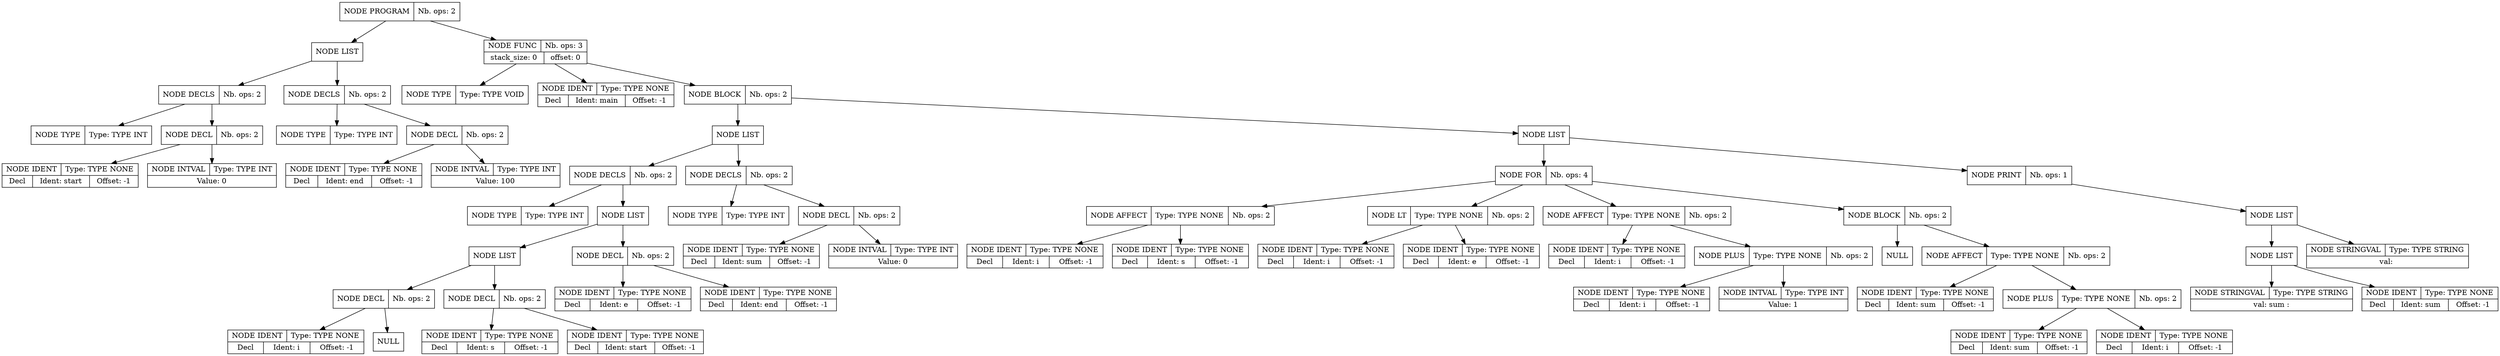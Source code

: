 digraph global_vars {
    N1 [shape=record, label="{{NODE PROGRAM|Nb. ops: 2}}"];
    N2 [shape=record, label="{{NODE LIST}}"];
    N3 [shape=record, label="{{NODE DECLS|Nb. ops: 2}}"];
    N4 [shape=record, label="{{NODE TYPE|Type: TYPE INT}}"];
    edge[tailclip=true];
    N3 -> N4
    N5 [shape=record, label="{{NODE DECL|Nb. ops: 2}}"];
    N6 [shape=record, label="{{NODE IDENT|Type: TYPE NONE}|{<decl>Decl      |Ident: start|Offset: -1}}"];
    edge[tailclip=true];
    N5 -> N6
    N7 [shape=record, label="{{NODE INTVAL|Type: TYPE INT}|{Value: 0}}"];
    edge[tailclip=true];
    N5 -> N7
    edge[tailclip=true];
    N3 -> N5
    edge[tailclip=true];
    N2 -> N3
    N8 [shape=record, label="{{NODE DECLS|Nb. ops: 2}}"];
    N9 [shape=record, label="{{NODE TYPE|Type: TYPE INT}}"];
    edge[tailclip=true];
    N8 -> N9
    N10 [shape=record, label="{{NODE DECL|Nb. ops: 2}}"];
    N11 [shape=record, label="{{NODE IDENT|Type: TYPE NONE}|{<decl>Decl      |Ident: end|Offset: -1}}"];
    edge[tailclip=true];
    N10 -> N11
    N12 [shape=record, label="{{NODE INTVAL|Type: TYPE INT}|{Value: 100}}"];
    edge[tailclip=true];
    N10 -> N12
    edge[tailclip=true];
    N8 -> N10
    edge[tailclip=true];
    N2 -> N8
    edge[tailclip=true];
    N1 -> N2
    N13 [shape=record, label="{{NODE FUNC|Nb. ops: 3}|{stack_size: 0|offset: 0}}"];
    N14 [shape=record, label="{{NODE TYPE|Type: TYPE VOID}}"];
    edge[tailclip=true];
    N13 -> N14
    N15 [shape=record, label="{{NODE IDENT|Type: TYPE NONE}|{<decl>Decl      |Ident: main|Offset: -1}}"];
    edge[tailclip=true];
    N13 -> N15
    N16 [shape=record, label="{{NODE BLOCK|Nb. ops: 2}}"];
    N17 [shape=record, label="{{NODE LIST}}"];
    N18 [shape=record, label="{{NODE DECLS|Nb. ops: 2}}"];
    N19 [shape=record, label="{{NODE TYPE|Type: TYPE INT}}"];
    edge[tailclip=true];
    N18 -> N19
    N20 [shape=record, label="{{NODE LIST}}"];
    N21 [shape=record, label="{{NODE LIST}}"];
    N22 [shape=record, label="{{NODE DECL|Nb. ops: 2}}"];
    N23 [shape=record, label="{{NODE IDENT|Type: TYPE NONE}|{<decl>Decl      |Ident: i|Offset: -1}}"];
    edge[tailclip=true];
    N22 -> N23
    N24 [shape=record, label="{{NULL}}"];
    edge[tailclip=true];
    N22 -> N24
    edge[tailclip=true];
    N21 -> N22
    N25 [shape=record, label="{{NODE DECL|Nb. ops: 2}}"];
    N26 [shape=record, label="{{NODE IDENT|Type: TYPE NONE}|{<decl>Decl      |Ident: s|Offset: -1}}"];
    edge[tailclip=true];
    N25 -> N26
    N27 [shape=record, label="{{NODE IDENT|Type: TYPE NONE}|{<decl>Decl      |Ident: start|Offset: -1}}"];
    edge[tailclip=true];
    N25 -> N27
    edge[tailclip=true];
    N21 -> N25
    edge[tailclip=true];
    N20 -> N21
    N28 [shape=record, label="{{NODE DECL|Nb. ops: 2}}"];
    N29 [shape=record, label="{{NODE IDENT|Type: TYPE NONE}|{<decl>Decl      |Ident: e|Offset: -1}}"];
    edge[tailclip=true];
    N28 -> N29
    N30 [shape=record, label="{{NODE IDENT|Type: TYPE NONE}|{<decl>Decl      |Ident: end|Offset: -1}}"];
    edge[tailclip=true];
    N28 -> N30
    edge[tailclip=true];
    N20 -> N28
    edge[tailclip=true];
    N18 -> N20
    edge[tailclip=true];
    N17 -> N18
    N31 [shape=record, label="{{NODE DECLS|Nb. ops: 2}}"];
    N32 [shape=record, label="{{NODE TYPE|Type: TYPE INT}}"];
    edge[tailclip=true];
    N31 -> N32
    N33 [shape=record, label="{{NODE DECL|Nb. ops: 2}}"];
    N34 [shape=record, label="{{NODE IDENT|Type: TYPE NONE}|{<decl>Decl      |Ident: sum|Offset: -1}}"];
    edge[tailclip=true];
    N33 -> N34
    N35 [shape=record, label="{{NODE INTVAL|Type: TYPE INT}|{Value: 0}}"];
    edge[tailclip=true];
    N33 -> N35
    edge[tailclip=true];
    N31 -> N33
    edge[tailclip=true];
    N17 -> N31
    edge[tailclip=true];
    N16 -> N17
    N36 [shape=record, label="{{NODE LIST}}"];
    N37 [shape=record, label="{{NODE FOR|Nb. ops: 4}}"];
    N38 [shape=record, label="{{NODE AFFECT|Type: TYPE NONE|Nb. ops: 2}}"];
    N39 [shape=record, label="{{NODE IDENT|Type: TYPE NONE}|{<decl>Decl      |Ident: i|Offset: -1}}"];
    edge[tailclip=true];
    N38 -> N39
    N40 [shape=record, label="{{NODE IDENT|Type: TYPE NONE}|{<decl>Decl      |Ident: s|Offset: -1}}"];
    edge[tailclip=true];
    N38 -> N40
    edge[tailclip=true];
    N37 -> N38
    N41 [shape=record, label="{{NODE LT|Type: TYPE NONE|Nb. ops: 2}}"];
    N42 [shape=record, label="{{NODE IDENT|Type: TYPE NONE}|{<decl>Decl      |Ident: i|Offset: -1}}"];
    edge[tailclip=true];
    N41 -> N42
    N43 [shape=record, label="{{NODE IDENT|Type: TYPE NONE}|{<decl>Decl      |Ident: e|Offset: -1}}"];
    edge[tailclip=true];
    N41 -> N43
    edge[tailclip=true];
    N37 -> N41
    N44 [shape=record, label="{{NODE AFFECT|Type: TYPE NONE|Nb. ops: 2}}"];
    N45 [shape=record, label="{{NODE IDENT|Type: TYPE NONE}|{<decl>Decl      |Ident: i|Offset: -1}}"];
    edge[tailclip=true];
    N44 -> N45
    N46 [shape=record, label="{{NODE PLUS|Type: TYPE NONE|Nb. ops: 2}}"];
    N47 [shape=record, label="{{NODE IDENT|Type: TYPE NONE}|{<decl>Decl      |Ident: i|Offset: -1}}"];
    edge[tailclip=true];
    N46 -> N47
    N48 [shape=record, label="{{NODE INTVAL|Type: TYPE INT}|{Value: 1}}"];
    edge[tailclip=true];
    N46 -> N48
    edge[tailclip=true];
    N44 -> N46
    edge[tailclip=true];
    N37 -> N44
    N49 [shape=record, label="{{NODE BLOCK|Nb. ops: 2}}"];
    N50 [shape=record, label="{{NULL}}"];
    edge[tailclip=true];
    N49 -> N50
    N51 [shape=record, label="{{NODE AFFECT|Type: TYPE NONE|Nb. ops: 2}}"];
    N52 [shape=record, label="{{NODE IDENT|Type: TYPE NONE}|{<decl>Decl      |Ident: sum|Offset: -1}}"];
    edge[tailclip=true];
    N51 -> N52
    N53 [shape=record, label="{{NODE PLUS|Type: TYPE NONE|Nb. ops: 2}}"];
    N54 [shape=record, label="{{NODE IDENT|Type: TYPE NONE}|{<decl>Decl      |Ident: sum|Offset: -1}}"];
    edge[tailclip=true];
    N53 -> N54
    N55 [shape=record, label="{{NODE IDENT|Type: TYPE NONE}|{<decl>Decl      |Ident: i|Offset: -1}}"];
    edge[tailclip=true];
    N53 -> N55
    edge[tailclip=true];
    N51 -> N53
    edge[tailclip=true];
    N49 -> N51
    edge[tailclip=true];
    N37 -> N49
    edge[tailclip=true];
    N36 -> N37
    N56 [shape=record, label="{{NODE PRINT|Nb. ops: 1}}"];
    N57 [shape=record, label="{{NODE LIST}}"];
    N58 [shape=record, label="{{NODE LIST}}"];
    N59 [shape=record, label="{{NODE STRINGVAL|Type: TYPE STRING}|{val:  sum : }}"];
    edge[tailclip=true];
    N58 -> N59
    N60 [shape=record, label="{{NODE IDENT|Type: TYPE NONE}|{<decl>Decl      |Ident: sum|Offset: -1}}"];
    edge[tailclip=true];
    N58 -> N60
    edge[tailclip=true];
    N57 -> N58
    N61 [shape=record, label="{{NODE STRINGVAL|Type: TYPE STRING}|{val:  \n }}"];
    edge[tailclip=true];
    N57 -> N61
    edge[tailclip=true];
    N56 -> N57
    edge[tailclip=true];
    N36 -> N56
    edge[tailclip=true];
    N16 -> N36
    edge[tailclip=true];
    N13 -> N16
    edge[tailclip=true];
    N1 -> N13
}